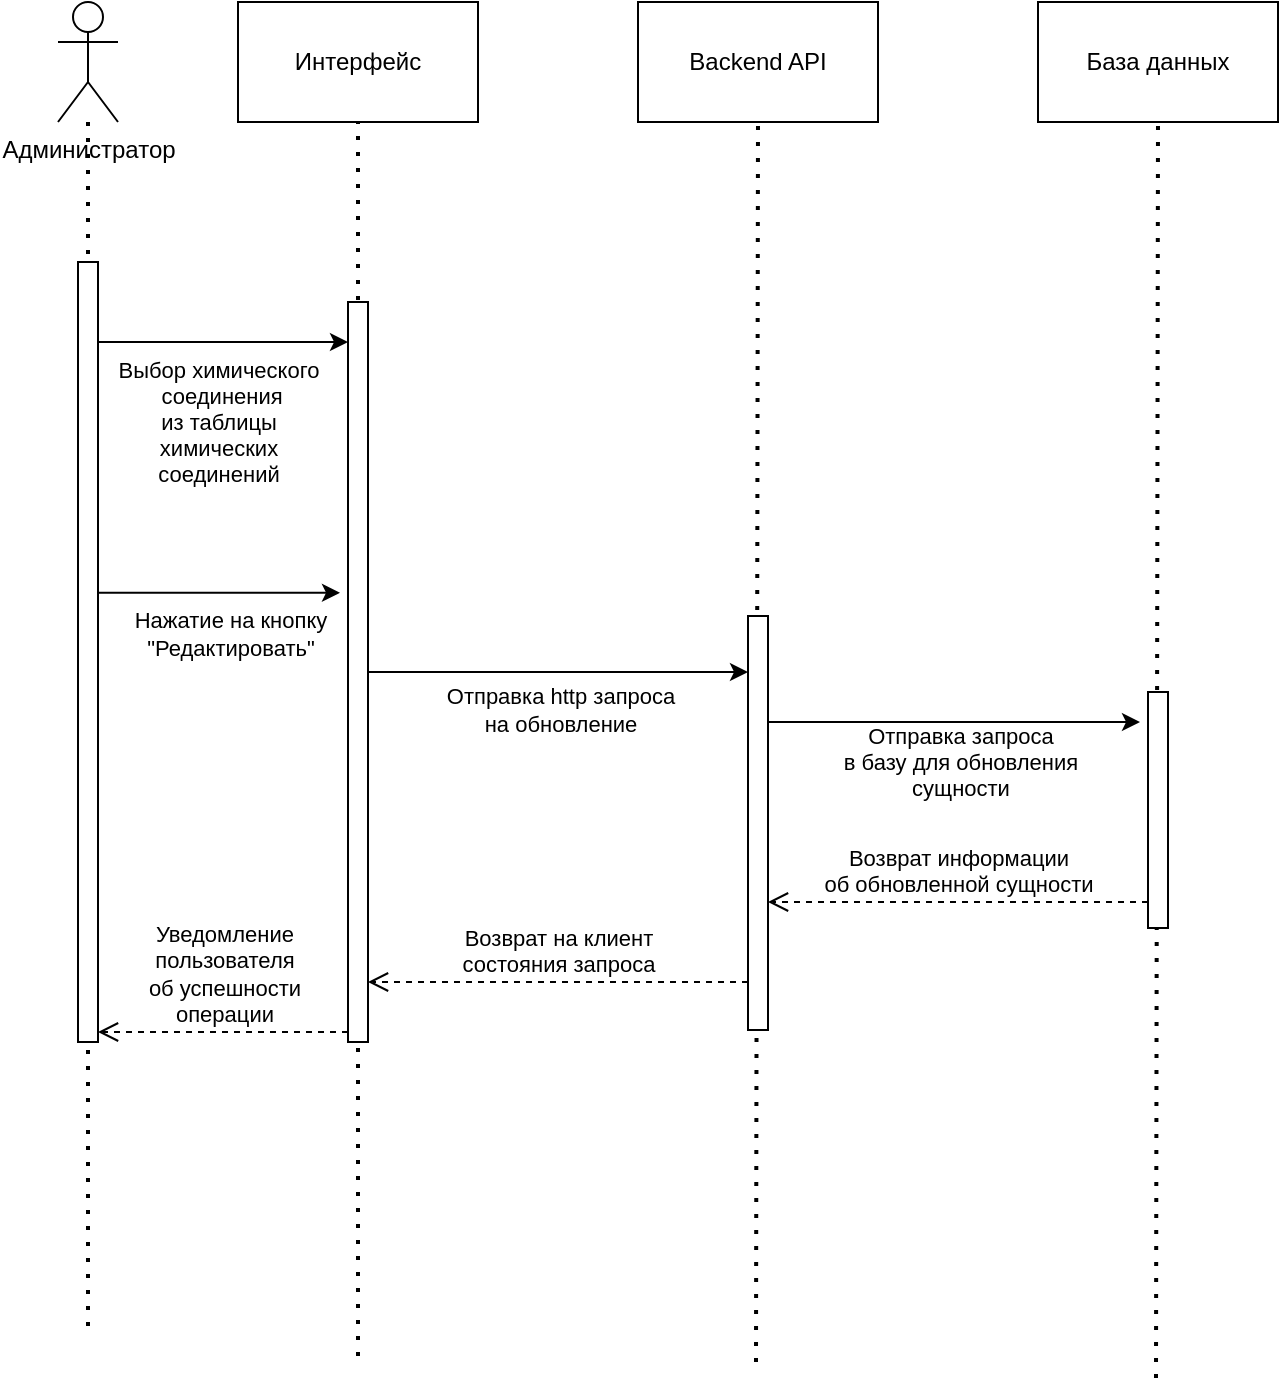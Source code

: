 <mxfile version="22.1.11" type="github">
  <diagram name="Page-1" id="wqFKdrsjX86GZuFU5oRi">
    <mxGraphModel dx="1400" dy="738" grid="1" gridSize="10" guides="1" tooltips="1" connect="1" arrows="1" fold="1" page="1" pageScale="1" pageWidth="850" pageHeight="1100" math="0" shadow="0">
      <root>
        <mxCell id="0" />
        <mxCell id="1" parent="0" />
        <mxCell id="ER-Btv8LalkuQULP-5c--1" value="" style="endArrow=none;dashed=1;html=1;dashPattern=1 3;strokeWidth=2;rounded=0;" edge="1" parent="1" source="ER-Btv8LalkuQULP-5c--5">
          <mxGeometry width="50" height="50" relative="1" as="geometry">
            <mxPoint x="229" y="360" as="sourcePoint" />
            <mxPoint x="94" y="747" as="targetPoint" />
          </mxGeometry>
        </mxCell>
        <mxCell id="ER-Btv8LalkuQULP-5c--2" value="" style="endArrow=none;dashed=1;html=1;dashPattern=1 3;strokeWidth=2;rounded=0;entryX=0.5;entryY=1;entryDx=0;entryDy=0;" edge="1" parent="1" target="ER-Btv8LalkuQULP-5c--6">
          <mxGeometry width="50" height="50" relative="1" as="geometry">
            <mxPoint x="229" y="757" as="sourcePoint" />
            <mxPoint x="279" y="310" as="targetPoint" />
          </mxGeometry>
        </mxCell>
        <mxCell id="ER-Btv8LalkuQULP-5c--3" value="" style="endArrow=none;dashed=1;html=1;dashPattern=1 3;strokeWidth=2;rounded=0;entryX=0.5;entryY=1;entryDx=0;entryDy=0;" edge="1" parent="1" target="ER-Btv8LalkuQULP-5c--9">
          <mxGeometry width="50" height="50" relative="1" as="geometry">
            <mxPoint x="428" y="760" as="sourcePoint" />
            <mxPoint x="279" y="310" as="targetPoint" />
          </mxGeometry>
        </mxCell>
        <mxCell id="ER-Btv8LalkuQULP-5c--4" value="" style="endArrow=none;dashed=1;html=1;dashPattern=1 3;strokeWidth=2;rounded=0;entryX=0.5;entryY=1;entryDx=0;entryDy=0;" edge="1" parent="1" target="ER-Btv8LalkuQULP-5c--11">
          <mxGeometry width="50" height="50" relative="1" as="geometry">
            <mxPoint x="628" y="768" as="sourcePoint" />
            <mxPoint x="279" y="310" as="targetPoint" />
          </mxGeometry>
        </mxCell>
        <mxCell id="ER-Btv8LalkuQULP-5c--5" value="&lt;div&gt;Администратор&lt;/div&gt;" style="shape=umlActor;verticalLabelPosition=bottom;verticalAlign=top;html=1;outlineConnect=0;align=center;horizontal=1;labelPosition=center;" vertex="1" parent="1">
          <mxGeometry x="79" y="80" width="30" height="60" as="geometry" />
        </mxCell>
        <mxCell id="ER-Btv8LalkuQULP-5c--6" value="Интерфейс" style="rounded=0;whiteSpace=wrap;html=1;" vertex="1" parent="1">
          <mxGeometry x="169" y="80" width="120" height="60" as="geometry" />
        </mxCell>
        <mxCell id="ER-Btv8LalkuQULP-5c--7" value="" style="html=1;points=[[0,0,0,0,5],[0,1,0,0,-5],[1,0,0,0,5],[1,1,0,0,-5]];perimeter=orthogonalPerimeter;outlineConnect=0;targetShapes=umlLifeline;portConstraint=eastwest;newEdgeStyle={&quot;curved&quot;:0,&quot;rounded&quot;:0};" vertex="1" parent="1">
          <mxGeometry x="89" y="210" width="10" height="390" as="geometry" />
        </mxCell>
        <mxCell id="ER-Btv8LalkuQULP-5c--8" value="" style="html=1;points=[[0,0,0,0,5],[0,1,0,0,-5],[1,0,0,0,5],[1,1,0,0,-5]];perimeter=orthogonalPerimeter;outlineConnect=0;targetShapes=umlLifeline;portConstraint=eastwest;newEdgeStyle={&quot;curved&quot;:0,&quot;rounded&quot;:0};" vertex="1" parent="1">
          <mxGeometry x="224" y="230" width="10" height="370" as="geometry" />
        </mxCell>
        <mxCell id="ER-Btv8LalkuQULP-5c--9" value="Backend API" style="rounded=0;whiteSpace=wrap;html=1;" vertex="1" parent="1">
          <mxGeometry x="369" y="80" width="120" height="60" as="geometry" />
        </mxCell>
        <mxCell id="ER-Btv8LalkuQULP-5c--10" value="" style="html=1;points=[[0,0,0,0,5],[0,1,0,0,-5],[1,0,0,0,5],[1,1,0,0,-5]];perimeter=orthogonalPerimeter;outlineConnect=0;targetShapes=umlLifeline;portConstraint=eastwest;newEdgeStyle={&quot;curved&quot;:0,&quot;rounded&quot;:0};" vertex="1" parent="1">
          <mxGeometry x="424" y="387" width="10" height="207" as="geometry" />
        </mxCell>
        <mxCell id="ER-Btv8LalkuQULP-5c--11" value="База данных" style="rounded=0;whiteSpace=wrap;html=1;" vertex="1" parent="1">
          <mxGeometry x="569" y="80" width="120" height="60" as="geometry" />
        </mxCell>
        <mxCell id="ER-Btv8LalkuQULP-5c--12" value="" style="html=1;points=[[0,0,0,0,5],[0,1,0,0,-5],[1,0,0,0,5],[1,1,0,0,-5]];perimeter=orthogonalPerimeter;outlineConnect=0;targetShapes=umlLifeline;portConstraint=eastwest;newEdgeStyle={&quot;curved&quot;:0,&quot;rounded&quot;:0};" vertex="1" parent="1">
          <mxGeometry x="624" y="425" width="10" height="118" as="geometry" />
        </mxCell>
        <mxCell id="ER-Btv8LalkuQULP-5c--13" value="" style="endArrow=classic;html=1;rounded=0;" edge="1" parent="1">
          <mxGeometry width="50" height="50" relative="1" as="geometry">
            <mxPoint x="99" y="250" as="sourcePoint" />
            <mxPoint x="224" y="250" as="targetPoint" />
            <Array as="points">
              <mxPoint x="179" y="250" />
            </Array>
          </mxGeometry>
        </mxCell>
        <mxCell id="ER-Btv8LalkuQULP-5c--14" value="&lt;div&gt;Выбор химического&lt;/div&gt;&lt;div&gt;&amp;nbsp;соединения&lt;br&gt;&lt;/div&gt;&lt;div&gt;из таблицы&lt;/div&gt;&lt;div&gt;химических &lt;br&gt;&lt;/div&gt;&lt;div&gt;соединений&lt;br&gt;&lt;/div&gt;" style="edgeLabel;html=1;align=center;verticalAlign=middle;resizable=0;points=[];" vertex="1" connectable="0" parent="ER-Btv8LalkuQULP-5c--13">
          <mxGeometry x="-0.28" relative="1" as="geometry">
            <mxPoint x="15" y="40" as="offset" />
          </mxGeometry>
        </mxCell>
        <mxCell id="ER-Btv8LalkuQULP-5c--15" value="" style="endArrow=classic;html=1;rounded=0;entryX=-0.4;entryY=0.393;entryDx=0;entryDy=0;entryPerimeter=0;" edge="1" parent="1" source="ER-Btv8LalkuQULP-5c--7" target="ER-Btv8LalkuQULP-5c--8">
          <mxGeometry width="50" height="50" relative="1" as="geometry">
            <mxPoint x="400" y="350" as="sourcePoint" />
            <mxPoint x="210" y="360" as="targetPoint" />
          </mxGeometry>
        </mxCell>
        <mxCell id="ER-Btv8LalkuQULP-5c--16" value="&lt;div&gt;Нажатие на кнопку&lt;/div&gt;&lt;div&gt;&quot;Редактировать&quot;&lt;br&gt;&lt;/div&gt;" style="edgeLabel;html=1;align=center;verticalAlign=middle;resizable=0;points=[];" vertex="1" connectable="0" parent="ER-Btv8LalkuQULP-5c--15">
          <mxGeometry x="-0.16" y="-1" relative="1" as="geometry">
            <mxPoint x="15" y="19" as="offset" />
          </mxGeometry>
        </mxCell>
        <mxCell id="ER-Btv8LalkuQULP-5c--17" value="" style="endArrow=classic;html=1;rounded=0;" edge="1" parent="1" source="ER-Btv8LalkuQULP-5c--8" target="ER-Btv8LalkuQULP-5c--10">
          <mxGeometry width="50" height="50" relative="1" as="geometry">
            <mxPoint x="400" y="350" as="sourcePoint" />
            <mxPoint x="420" y="300" as="targetPoint" />
          </mxGeometry>
        </mxCell>
        <mxCell id="ER-Btv8LalkuQULP-5c--18" value="&lt;div&gt;Отправка http запроса&lt;/div&gt;&lt;div&gt;на обновление&lt;br&gt;&lt;/div&gt;" style="edgeLabel;html=1;align=center;verticalAlign=middle;resizable=0;points=[];" vertex="1" connectable="0" parent="ER-Btv8LalkuQULP-5c--17">
          <mxGeometry x="-0.316" relative="1" as="geometry">
            <mxPoint x="31" y="19" as="offset" />
          </mxGeometry>
        </mxCell>
        <mxCell id="ER-Btv8LalkuQULP-5c--19" value="" style="endArrow=classic;html=1;rounded=0;entryX=-0.4;entryY=0.697;entryDx=0;entryDy=0;entryPerimeter=0;" edge="1" parent="1">
          <mxGeometry width="50" height="50" relative="1" as="geometry">
            <mxPoint x="434" y="440.001" as="sourcePoint" />
            <mxPoint x="620" y="440.001" as="targetPoint" />
          </mxGeometry>
        </mxCell>
        <mxCell id="ER-Btv8LalkuQULP-5c--20" value="&lt;div&gt;Отправка запроса&lt;/div&gt;&lt;div&gt;в базу для обновления&lt;br&gt;&lt;/div&gt;&lt;div&gt;сущности&lt;br&gt;&lt;/div&gt;" style="edgeLabel;html=1;align=center;verticalAlign=middle;resizable=0;points=[];" vertex="1" connectable="0" parent="ER-Btv8LalkuQULP-5c--19">
          <mxGeometry x="0.237" y="-2" relative="1" as="geometry">
            <mxPoint x="-19" y="18" as="offset" />
          </mxGeometry>
        </mxCell>
        <mxCell id="ER-Btv8LalkuQULP-5c--21" value="&lt;div&gt;Возврат информации &lt;br&gt;&lt;/div&gt;&lt;div&gt;об обновленной сущности&lt;br&gt;&lt;/div&gt;" style="html=1;verticalAlign=bottom;endArrow=open;dashed=1;endSize=8;curved=0;rounded=0;" edge="1" parent="1" source="ER-Btv8LalkuQULP-5c--12" target="ER-Btv8LalkuQULP-5c--10">
          <mxGeometry relative="1" as="geometry">
            <mxPoint x="570" y="530" as="sourcePoint" />
            <mxPoint x="490" y="530" as="targetPoint" />
            <Array as="points">
              <mxPoint x="530" y="530" />
            </Array>
          </mxGeometry>
        </mxCell>
        <mxCell id="ER-Btv8LalkuQULP-5c--22" value="&lt;div&gt;Возврат на клиент &lt;br&gt;&lt;/div&gt;&lt;div&gt;состояния запроса&lt;br&gt;&lt;/div&gt;" style="html=1;verticalAlign=bottom;endArrow=open;dashed=1;endSize=8;curved=0;rounded=0;" edge="1" parent="1">
          <mxGeometry relative="1" as="geometry">
            <mxPoint x="424" y="570" as="sourcePoint" />
            <mxPoint x="234" y="570" as="targetPoint" />
          </mxGeometry>
        </mxCell>
        <mxCell id="ER-Btv8LalkuQULP-5c--23" value="&lt;div&gt;Уведомление &lt;br&gt;&lt;/div&gt;&lt;div&gt;пользователя&lt;/div&gt;&lt;div&gt;об успешности &lt;br&gt;&lt;/div&gt;&lt;div&gt;операции&lt;br&gt;&lt;/div&gt;" style="html=1;verticalAlign=bottom;endArrow=open;dashed=1;endSize=8;curved=0;rounded=0;entryX=1;entryY=1;entryDx=0;entryDy=-5;entryPerimeter=0;" edge="1" parent="1" source="ER-Btv8LalkuQULP-5c--8" target="ER-Btv8LalkuQULP-5c--7">
          <mxGeometry relative="1" as="geometry">
            <mxPoint x="190" y="593" as="sourcePoint" />
            <mxPoint x="110" y="593" as="targetPoint" />
          </mxGeometry>
        </mxCell>
      </root>
    </mxGraphModel>
  </diagram>
</mxfile>
